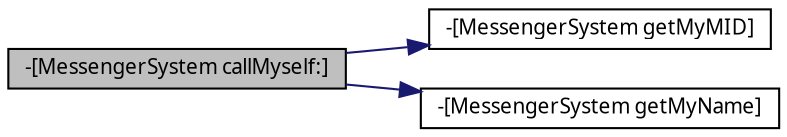 digraph G
{
  edge [fontname="FreeSans.ttf",fontsize="10",labelfontname="FreeSans.ttf",labelfontsize="10"];
  node [fontname="FreeSans.ttf",fontsize="10",shape=record];
  rankdir=LR;
  Node1 [label="-[MessengerSystem callMyself:]",height=0.2,width=0.4,color="black", fillcolor="grey75", style="filled" fontcolor="black"];
  Node1 -> Node2 [color="midnightblue",fontsize="10",style="solid",fontname="FreeSans.ttf"];
  Node2 [label="-[MessengerSystem getMyMID]",height=0.2,width=0.4,color="black", fillcolor="white", style="filled",URL="$dc/dc9/interface_messenger_system.html#a53fb306c1c478aafd66a039cf08e9f53"];
  Node1 -> Node3 [color="midnightblue",fontsize="10",style="solid",fontname="FreeSans.ttf"];
  Node3 [label="-[MessengerSystem getMyName]",height=0.2,width=0.4,color="black", fillcolor="white", style="filled",URL="$dc/dc9/interface_messenger_system.html#a8d6c34458dcb7c44337b68b2c47c9050"];
}
